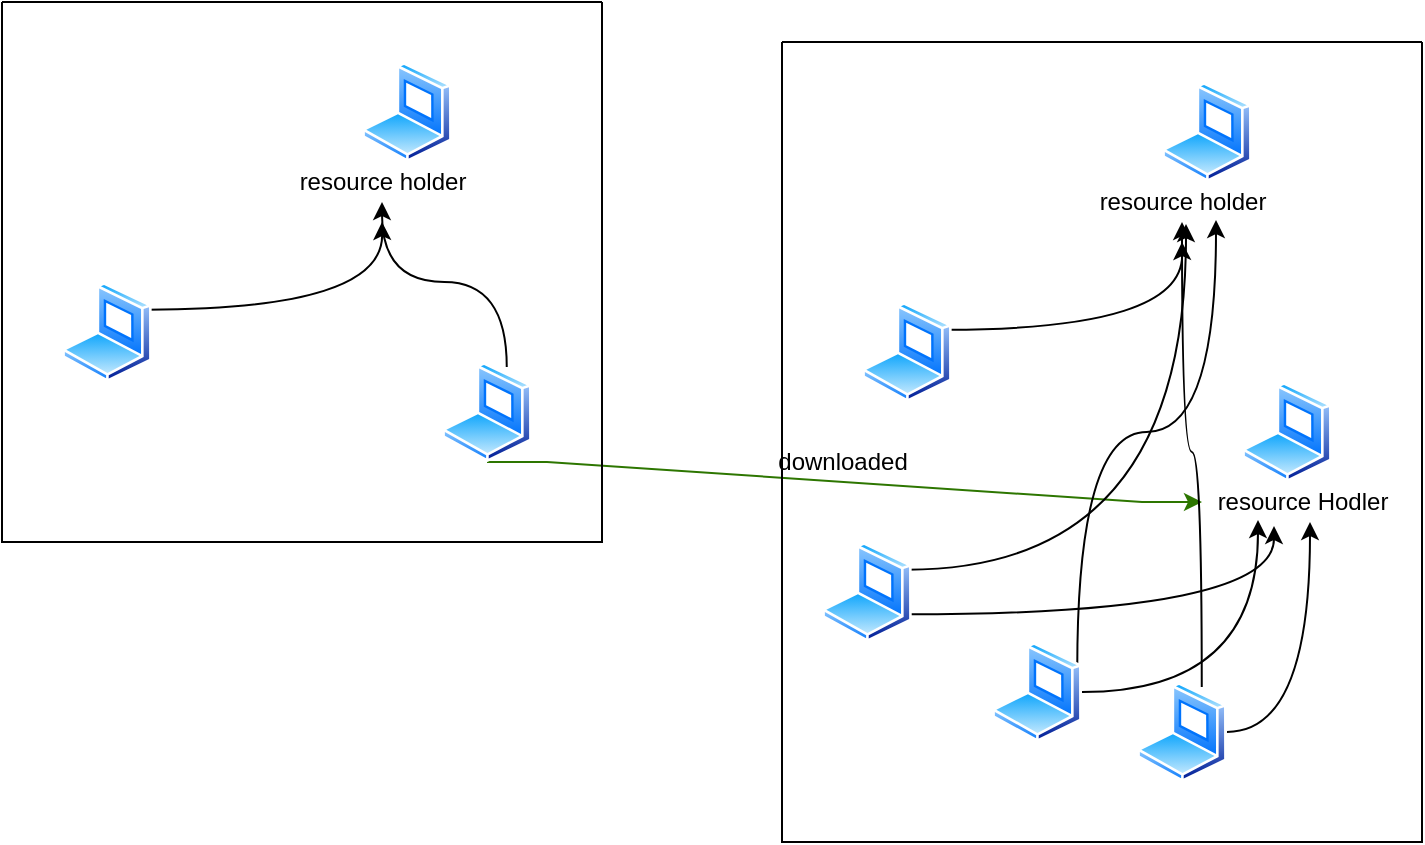 <mxfile version="15.5.4" type="embed"><diagram id="FxKB8E4Ya2x4ZvYEIVxq" name="Page-1"><mxGraphModel dx="1055" dy="733" grid="1" gridSize="10" guides="1" tooltips="1" connect="1" arrows="1" fold="1" page="1" pageScale="1" pageWidth="827" pageHeight="1169" math="0" shadow="0"><root><mxCell id="0"/><mxCell id="1" parent="0"/><mxCell id="24" value="" style="aspect=fixed;perimeter=ellipsePerimeter;html=1;align=center;shadow=0;dashed=0;spacingTop=3;image;image=img/lib/active_directory/laptop_client.svg;" parent="1" vertex="1"><mxGeometry x="290" y="180" width="45" height="50" as="geometry"/></mxCell><mxCell id="40" style="edgeStyle=orthogonalEdgeStyle;curved=1;rounded=0;orthogonalLoop=1;jettySize=auto;html=1;exitX=1;exitY=0.25;exitDx=0;exitDy=0;" edge="1" parent="1" source="25"><mxGeometry relative="1" as="geometry"><mxPoint x="300" y="260" as="targetPoint"/></mxGeometry></mxCell><mxCell id="25" value="" style="aspect=fixed;perimeter=ellipsePerimeter;html=1;align=center;shadow=0;dashed=0;spacingTop=3;image;image=img/lib/active_directory/laptop_client.svg;" parent="1" vertex="1"><mxGeometry x="140" y="290" width="45" height="50" as="geometry"/></mxCell><mxCell id="41" style="edgeStyle=orthogonalEdgeStyle;curved=1;rounded=0;orthogonalLoop=1;jettySize=auto;html=1;exitX=0.75;exitY=0;exitDx=0;exitDy=0;" edge="1" parent="1" source="27" target="30"><mxGeometry relative="1" as="geometry"/></mxCell><mxCell id="49" style="edgeStyle=entityRelationEdgeStyle;rounded=0;orthogonalLoop=1;jettySize=auto;html=1;exitX=0.5;exitY=1;exitDx=0;exitDy=0;fillColor=#60a917;strokeColor=#2D7600;" edge="1" parent="1" source="27" target="34"><mxGeometry relative="1" as="geometry"/></mxCell><mxCell id="27" value="" style="aspect=fixed;perimeter=ellipsePerimeter;html=1;align=center;shadow=0;dashed=0;spacingTop=3;image;image=img/lib/active_directory/laptop_client.svg;" parent="1" vertex="1"><mxGeometry x="330" y="330" width="45" height="50" as="geometry"/></mxCell><mxCell id="30" value="resource holder" style="text;html=1;align=center;verticalAlign=middle;resizable=0;points=[];autosize=1;strokeColor=none;fillColor=none;" parent="1" vertex="1"><mxGeometry x="250" y="230" width="100" height="20" as="geometry"/></mxCell><mxCell id="34" value="resource Hodler" style="text;html=1;align=center;verticalAlign=middle;resizable=0;points=[];autosize=1;strokeColor=none;fillColor=none;" parent="1" vertex="1"><mxGeometry x="710" y="390" width="100" height="20" as="geometry"/></mxCell><mxCell id="43" value="" style="aspect=fixed;perimeter=ellipsePerimeter;html=1;align=center;shadow=0;dashed=0;spacingTop=3;image;image=img/lib/active_directory/laptop_client.svg;" vertex="1" parent="1"><mxGeometry x="690" y="190" width="45" height="50" as="geometry"/></mxCell><mxCell id="44" style="edgeStyle=orthogonalEdgeStyle;curved=1;rounded=0;orthogonalLoop=1;jettySize=auto;html=1;exitX=1;exitY=0.25;exitDx=0;exitDy=0;" edge="1" parent="1" source="45"><mxGeometry relative="1" as="geometry"><mxPoint x="700" y="270" as="targetPoint"/></mxGeometry></mxCell><mxCell id="45" value="" style="aspect=fixed;perimeter=ellipsePerimeter;html=1;align=center;shadow=0;dashed=0;spacingTop=3;image;image=img/lib/active_directory/laptop_client.svg;" vertex="1" parent="1"><mxGeometry x="540" y="300" width="45" height="50" as="geometry"/></mxCell><mxCell id="47" value="" style="aspect=fixed;perimeter=ellipsePerimeter;html=1;align=center;shadow=0;dashed=0;spacingTop=3;image;image=img/lib/active_directory/laptop_client.svg;" vertex="1" parent="1"><mxGeometry x="730" y="340" width="45" height="50" as="geometry"/></mxCell><mxCell id="48" value="resource holder" style="text;html=1;align=center;verticalAlign=middle;resizable=0;points=[];autosize=1;strokeColor=none;fillColor=none;" vertex="1" parent="1"><mxGeometry x="650" y="240" width="100" height="20" as="geometry"/></mxCell><mxCell id="51" value="downloaded" style="text;html=1;align=center;verticalAlign=middle;resizable=0;points=[];autosize=1;strokeColor=none;fillColor=none;" vertex="1" parent="1"><mxGeometry x="490" y="370" width="80" height="20" as="geometry"/></mxCell><mxCell id="59" style="edgeStyle=orthogonalEdgeStyle;rounded=0;orthogonalLoop=1;jettySize=auto;html=1;exitX=1;exitY=0.25;exitDx=0;exitDy=0;curved=1;entryX=0.52;entryY=1.05;entryDx=0;entryDy=0;entryPerimeter=0;" edge="1" parent="1" source="55" target="48"><mxGeometry relative="1" as="geometry"><mxPoint x="720" y="290" as="targetPoint"/></mxGeometry></mxCell><mxCell id="60" style="edgeStyle=orthogonalEdgeStyle;curved=1;rounded=0;orthogonalLoop=1;jettySize=auto;html=1;exitX=1;exitY=0.75;exitDx=0;exitDy=0;entryX=0.36;entryY=1.1;entryDx=0;entryDy=0;entryPerimeter=0;" edge="1" parent="1" source="55" target="34"><mxGeometry relative="1" as="geometry"/></mxCell><mxCell id="55" value="" style="aspect=fixed;perimeter=ellipsePerimeter;html=1;align=center;shadow=0;dashed=0;spacingTop=3;image;image=img/lib/active_directory/laptop_client.svg;" vertex="1" parent="1"><mxGeometry x="520" y="420" width="45" height="50" as="geometry"/></mxCell><mxCell id="64" style="edgeStyle=orthogonalEdgeStyle;curved=1;rounded=0;orthogonalLoop=1;jettySize=auto;html=1;exitX=0.75;exitY=0;exitDx=0;exitDy=0;" edge="1" parent="1" source="56" target="48"><mxGeometry relative="1" as="geometry"/></mxCell><mxCell id="65" style="edgeStyle=orthogonalEdgeStyle;curved=1;rounded=0;orthogonalLoop=1;jettySize=auto;html=1;exitX=1;exitY=0.5;exitDx=0;exitDy=0;entryX=0.54;entryY=1;entryDx=0;entryDy=0;entryPerimeter=0;" edge="1" parent="1" source="56" target="34"><mxGeometry relative="1" as="geometry"/></mxCell><mxCell id="56" value="" style="aspect=fixed;perimeter=ellipsePerimeter;html=1;align=center;shadow=0;dashed=0;spacingTop=3;image;image=img/lib/active_directory/laptop_client.svg;" vertex="1" parent="1"><mxGeometry x="677.5" y="490" width="45" height="50" as="geometry"/></mxCell><mxCell id="61" style="edgeStyle=orthogonalEdgeStyle;curved=1;rounded=0;orthogonalLoop=1;jettySize=auto;html=1;exitX=1;exitY=0.25;exitDx=0;exitDy=0;entryX=0.67;entryY=0.95;entryDx=0;entryDy=0;entryPerimeter=0;" edge="1" parent="1" source="57" target="48"><mxGeometry relative="1" as="geometry"/></mxCell><mxCell id="63" style="edgeStyle=orthogonalEdgeStyle;curved=1;rounded=0;orthogonalLoop=1;jettySize=auto;html=1;exitX=1;exitY=0.5;exitDx=0;exitDy=0;entryX=0.28;entryY=0.95;entryDx=0;entryDy=0;entryPerimeter=0;" edge="1" parent="1" source="57" target="34"><mxGeometry relative="1" as="geometry"/></mxCell><mxCell id="57" value="" style="aspect=fixed;perimeter=ellipsePerimeter;html=1;align=center;shadow=0;dashed=0;spacingTop=3;image;image=img/lib/active_directory/laptop_client.svg;" vertex="1" parent="1"><mxGeometry x="605" y="470" width="45" height="50" as="geometry"/></mxCell><mxCell id="67" value="" style="swimlane;startSize=0;" vertex="1" parent="1"><mxGeometry x="110" y="150" width="300" height="270" as="geometry"/></mxCell><mxCell id="68" value="" style="swimlane;startSize=0;" vertex="1" parent="1"><mxGeometry x="500" y="170" width="320" height="400" as="geometry"/></mxCell></root></mxGraphModel></diagram></mxfile>